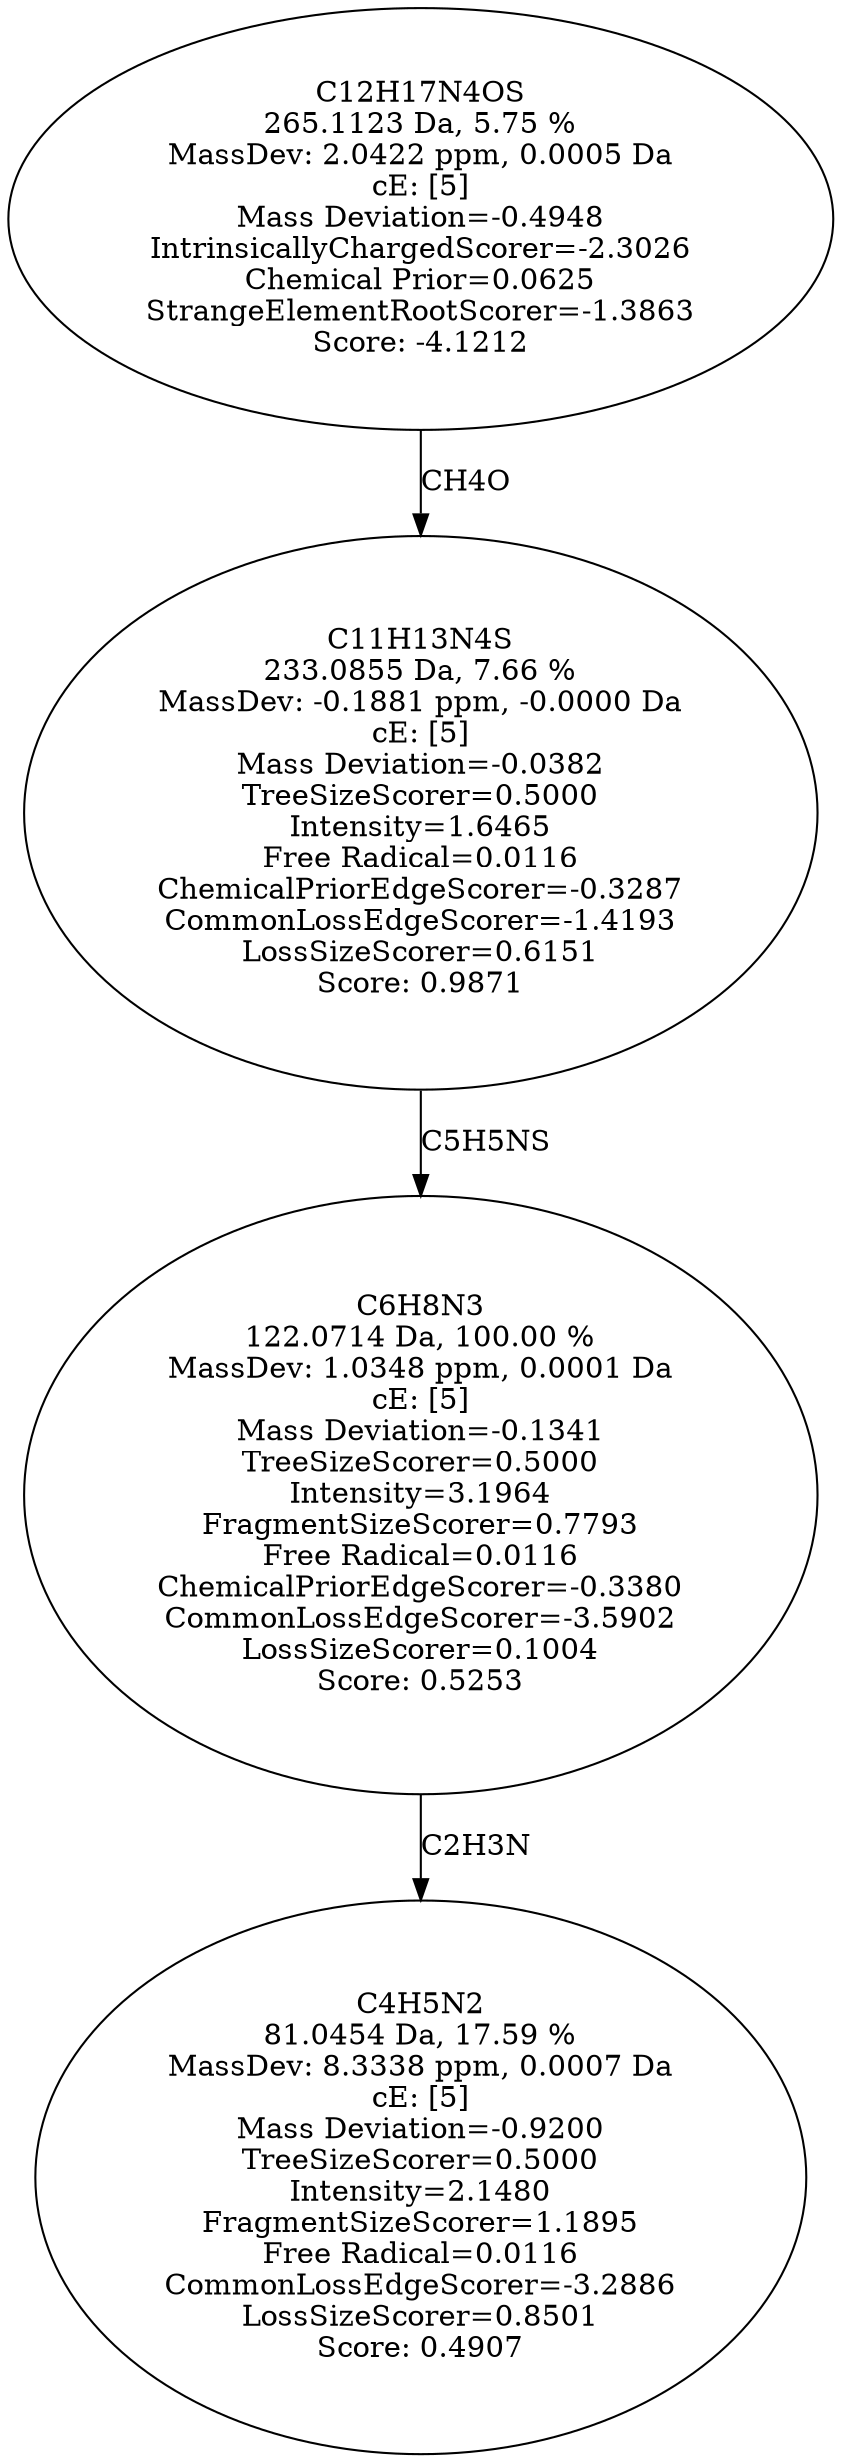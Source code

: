 strict digraph {
v1 [label="C4H5N2\n81.0454 Da, 17.59 %\nMassDev: 8.3338 ppm, 0.0007 Da\ncE: [5]\nMass Deviation=-0.9200\nTreeSizeScorer=0.5000\nIntensity=2.1480\nFragmentSizeScorer=1.1895\nFree Radical=0.0116\nCommonLossEdgeScorer=-3.2886\nLossSizeScorer=0.8501\nScore: 0.4907"];
v2 [label="C6H8N3\n122.0714 Da, 100.00 %\nMassDev: 1.0348 ppm, 0.0001 Da\ncE: [5]\nMass Deviation=-0.1341\nTreeSizeScorer=0.5000\nIntensity=3.1964\nFragmentSizeScorer=0.7793\nFree Radical=0.0116\nChemicalPriorEdgeScorer=-0.3380\nCommonLossEdgeScorer=-3.5902\nLossSizeScorer=0.1004\nScore: 0.5253"];
v3 [label="C11H13N4S\n233.0855 Da, 7.66 %\nMassDev: -0.1881 ppm, -0.0000 Da\ncE: [5]\nMass Deviation=-0.0382\nTreeSizeScorer=0.5000\nIntensity=1.6465\nFree Radical=0.0116\nChemicalPriorEdgeScorer=-0.3287\nCommonLossEdgeScorer=-1.4193\nLossSizeScorer=0.6151\nScore: 0.9871"];
v4 [label="C12H17N4OS\n265.1123 Da, 5.75 %\nMassDev: 2.0422 ppm, 0.0005 Da\ncE: [5]\nMass Deviation=-0.4948\nIntrinsicallyChargedScorer=-2.3026\nChemical Prior=0.0625\nStrangeElementRootScorer=-1.3863\nScore: -4.1212"];
v2 -> v1 [label="C2H3N"];
v3 -> v2 [label="C5H5NS"];
v4 -> v3 [label="CH4O"];
}